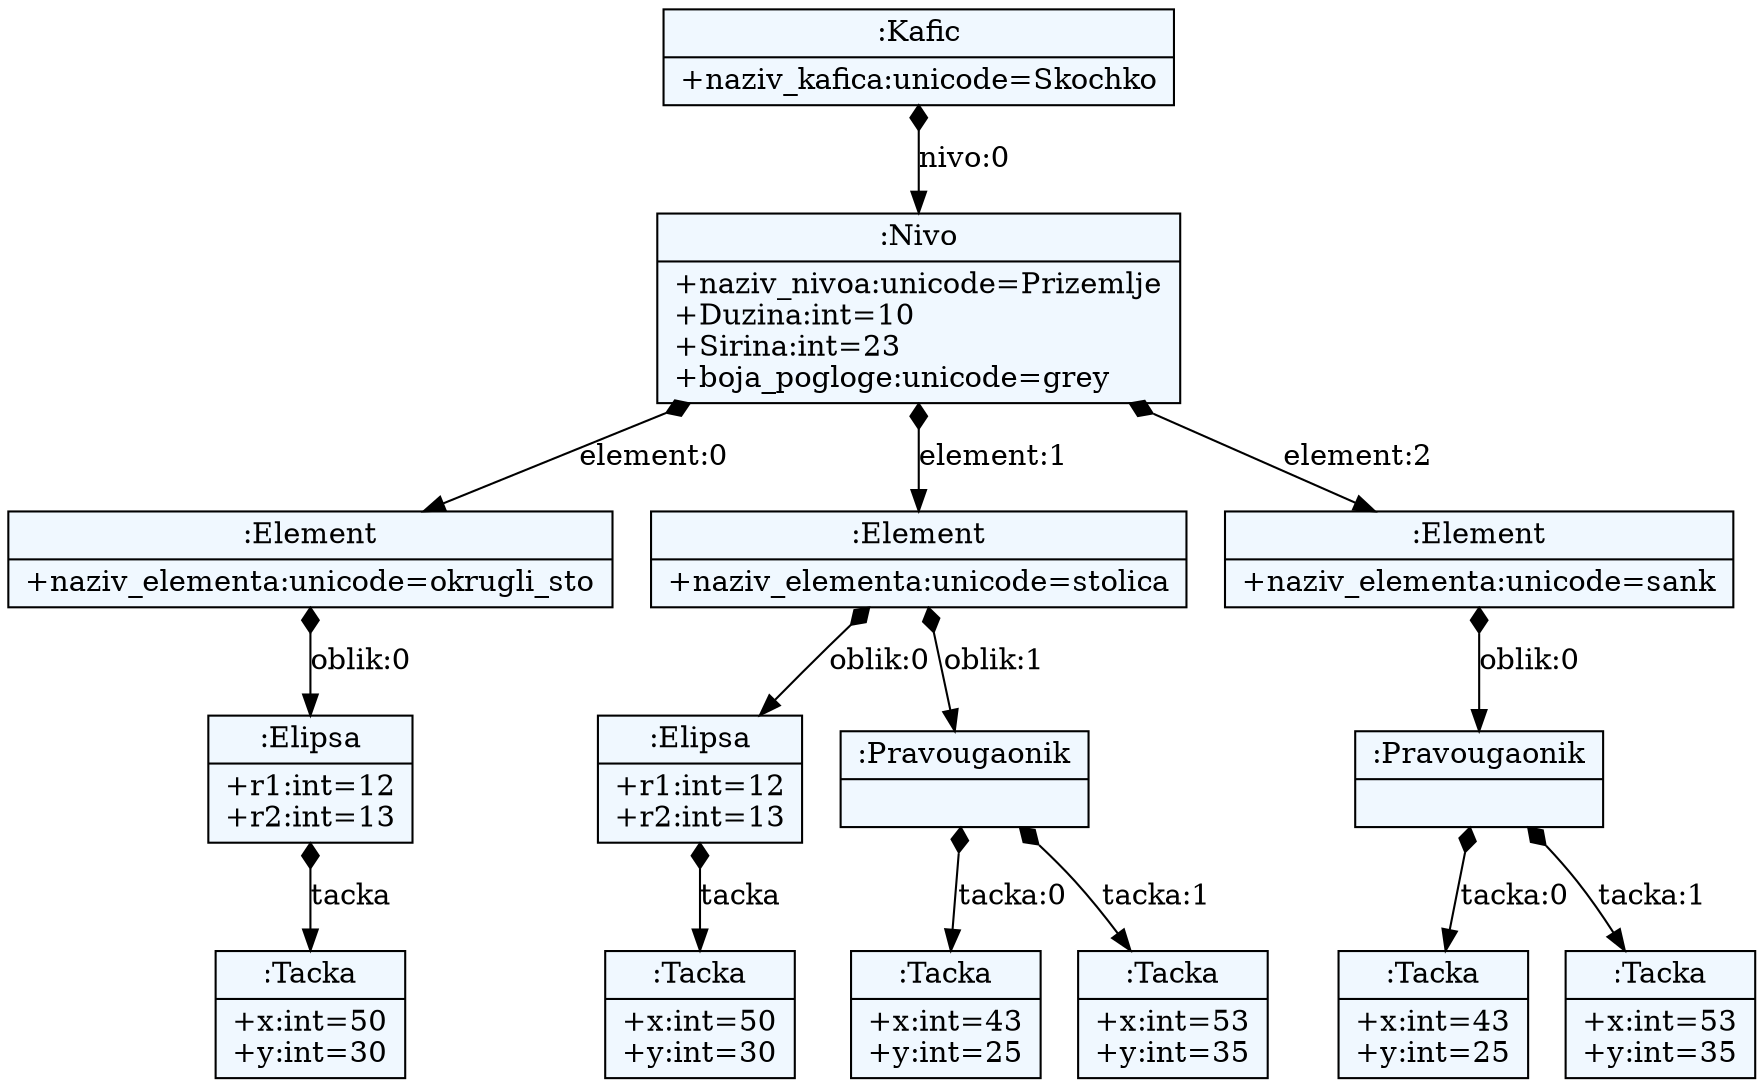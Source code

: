 
    digraph xtext {
    fontname = "Bitstream Vera Sans"
    fontsize = 8
    node[
        shape=record,
        style=filled,
        fillcolor=aliceblue
    ]
    edge[dir=black,arrowtail=empty]


48121728 -> 52398176 [label="nivo:0" arrowtail=diamond dir=both]
52398176 -> 52588952 [label="element:0" arrowtail=diamond dir=both]
52588952 -> 52589680 [label="oblik:0" arrowtail=diamond dir=both]
52589680 -> 52589792 [label="tacka" arrowtail=diamond dir=both]
52589792[label="{:Tacka|+x:int=50\l+y:int=30\l}"]
52589680[label="{:Elipsa|+r1:int=12\l+r2:int=13\l}"]
52588952[label="{:Element|+naziv_elementa:unicode=okrugli_sto\l}"]
52398176 -> 52589008 [label="element:1" arrowtail=diamond dir=both]
52589008 -> 52589848 [label="oblik:0" arrowtail=diamond dir=both]
52589848 -> 52589960 [label="tacka" arrowtail=diamond dir=both]
52589960[label="{:Tacka|+x:int=50\l+y:int=30\l}"]
52589848[label="{:Elipsa|+r1:int=12\l+r2:int=13\l}"]
52589008 -> 52589904 [label="oblik:1" arrowtail=diamond dir=both]
52589904 -> 52590128 [label="tacka:0" arrowtail=diamond dir=both]
52590128[label="{:Tacka|+x:int=43\l+y:int=25\l}"]
52589904 -> 52590184 [label="tacka:1" arrowtail=diamond dir=both]
52590184[label="{:Tacka|+x:int=53\l+y:int=35\l}"]
52589904[label="{:Pravougaonik|}"]
52589008[label="{:Element|+naziv_elementa:unicode=stolica\l}"]
52398176 -> 52589568 [label="element:2" arrowtail=diamond dir=both]
52589568 -> 52590072 [label="oblik:0" arrowtail=diamond dir=both]
52590072 -> 52590352 [label="tacka:0" arrowtail=diamond dir=both]
52590352[label="{:Tacka|+x:int=43\l+y:int=25\l}"]
52590072 -> 52590408 [label="tacka:1" arrowtail=diamond dir=both]
52590408[label="{:Tacka|+x:int=53\l+y:int=35\l}"]
52590072[label="{:Pravougaonik|}"]
52589568[label="{:Element|+naziv_elementa:unicode=sank\l}"]
52398176[label="{:Nivo|+naziv_nivoa:unicode=Prizemlje\l+Duzina:int=10\l+Sirina:int=23\l+boja_pogloge:unicode=grey\l}"]
48121728[label="{:Kafic|+naziv_kafica:unicode=Skochko\l}"]

}
